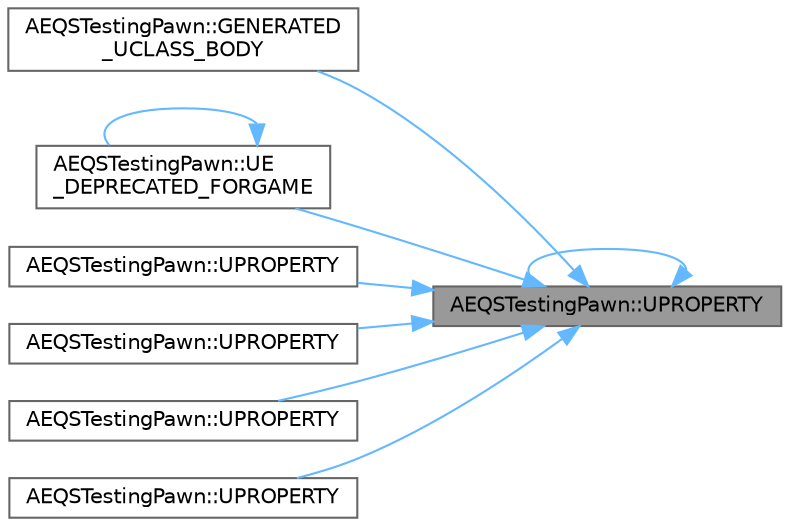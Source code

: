 digraph "AEQSTestingPawn::UPROPERTY"
{
 // INTERACTIVE_SVG=YES
 // LATEX_PDF_SIZE
  bgcolor="transparent";
  edge [fontname=Helvetica,fontsize=10,labelfontname=Helvetica,labelfontsize=10];
  node [fontname=Helvetica,fontsize=10,shape=box,height=0.2,width=0.4];
  rankdir="RL";
  Node1 [id="Node000001",label="AEQSTestingPawn::UPROPERTY",height=0.2,width=0.4,color="gray40", fillcolor="grey60", style="filled", fontcolor="black",tooltip=" "];
  Node1 -> Node2 [id="edge1_Node000001_Node000002",dir="back",color="steelblue1",style="solid",tooltip=" "];
  Node2 [id="Node000002",label="AEQSTestingPawn::GENERATED\l_UCLASS_BODY",height=0.2,width=0.4,color="grey40", fillcolor="white", style="filled",URL="$d3/d82/classAEQSTestingPawn.html#ac934b034a92a3468ab9adc25461315cb",tooltip=" "];
  Node1 -> Node3 [id="edge2_Node000001_Node000003",dir="back",color="steelblue1",style="solid",tooltip=" "];
  Node3 [id="Node000003",label="AEQSTestingPawn::UE\l_DEPRECATED_FORGAME",height=0.2,width=0.4,color="grey40", fillcolor="white", style="filled",URL="$d3/d82/classAEQSTestingPawn.html#a466190d1c34782a115222f0c6b644fd5",tooltip="optional parameters for query"];
  Node3 -> Node3 [id="edge3_Node000003_Node000003",dir="back",color="steelblue1",style="solid",tooltip=" "];
  Node1 -> Node4 [id="edge4_Node000001_Node000004",dir="back",color="steelblue1",style="solid",tooltip=" "];
  Node4 [id="Node000004",label="AEQSTestingPawn::UPROPERTY",height=0.2,width=0.4,color="grey40", fillcolor="white", style="filled",URL="$d3/d82/classAEQSTestingPawn.html#ae843860a79bb16513313fcaf472242f6",tooltip=" "];
  Node1 -> Node5 [id="edge5_Node000001_Node000005",dir="back",color="steelblue1",style="solid",tooltip=" "];
  Node5 [id="Node000005",label="AEQSTestingPawn::UPROPERTY",height=0.2,width=0.4,color="grey40", fillcolor="white", style="filled",URL="$d3/d82/classAEQSTestingPawn.html#a53516a6678f1f715b39a3a77aa815e75",tooltip=" "];
  Node1 -> Node6 [id="edge6_Node000001_Node000006",dir="back",color="steelblue1",style="solid",tooltip=" "];
  Node6 [id="Node000006",label="AEQSTestingPawn::UPROPERTY",height=0.2,width=0.4,color="grey40", fillcolor="white", style="filled",URL="$d3/d82/classAEQSTestingPawn.html#a58e5ef1429a8cf7d6c750c009b44a201",tooltip=" "];
  Node1 -> Node7 [id="edge7_Node000001_Node000007",dir="back",color="steelblue1",style="solid",tooltip=" "];
  Node7 [id="Node000007",label="AEQSTestingPawn::UPROPERTY",height=0.2,width=0.4,color="grey40", fillcolor="white", style="filled",URL="$d3/d82/classAEQSTestingPawn.html#aecb3804b3de5fc44439771299e656673",tooltip=" "];
  Node1 -> Node1 [id="edge8_Node000001_Node000001",dir="back",color="steelblue1",style="solid",tooltip=" "];
}

